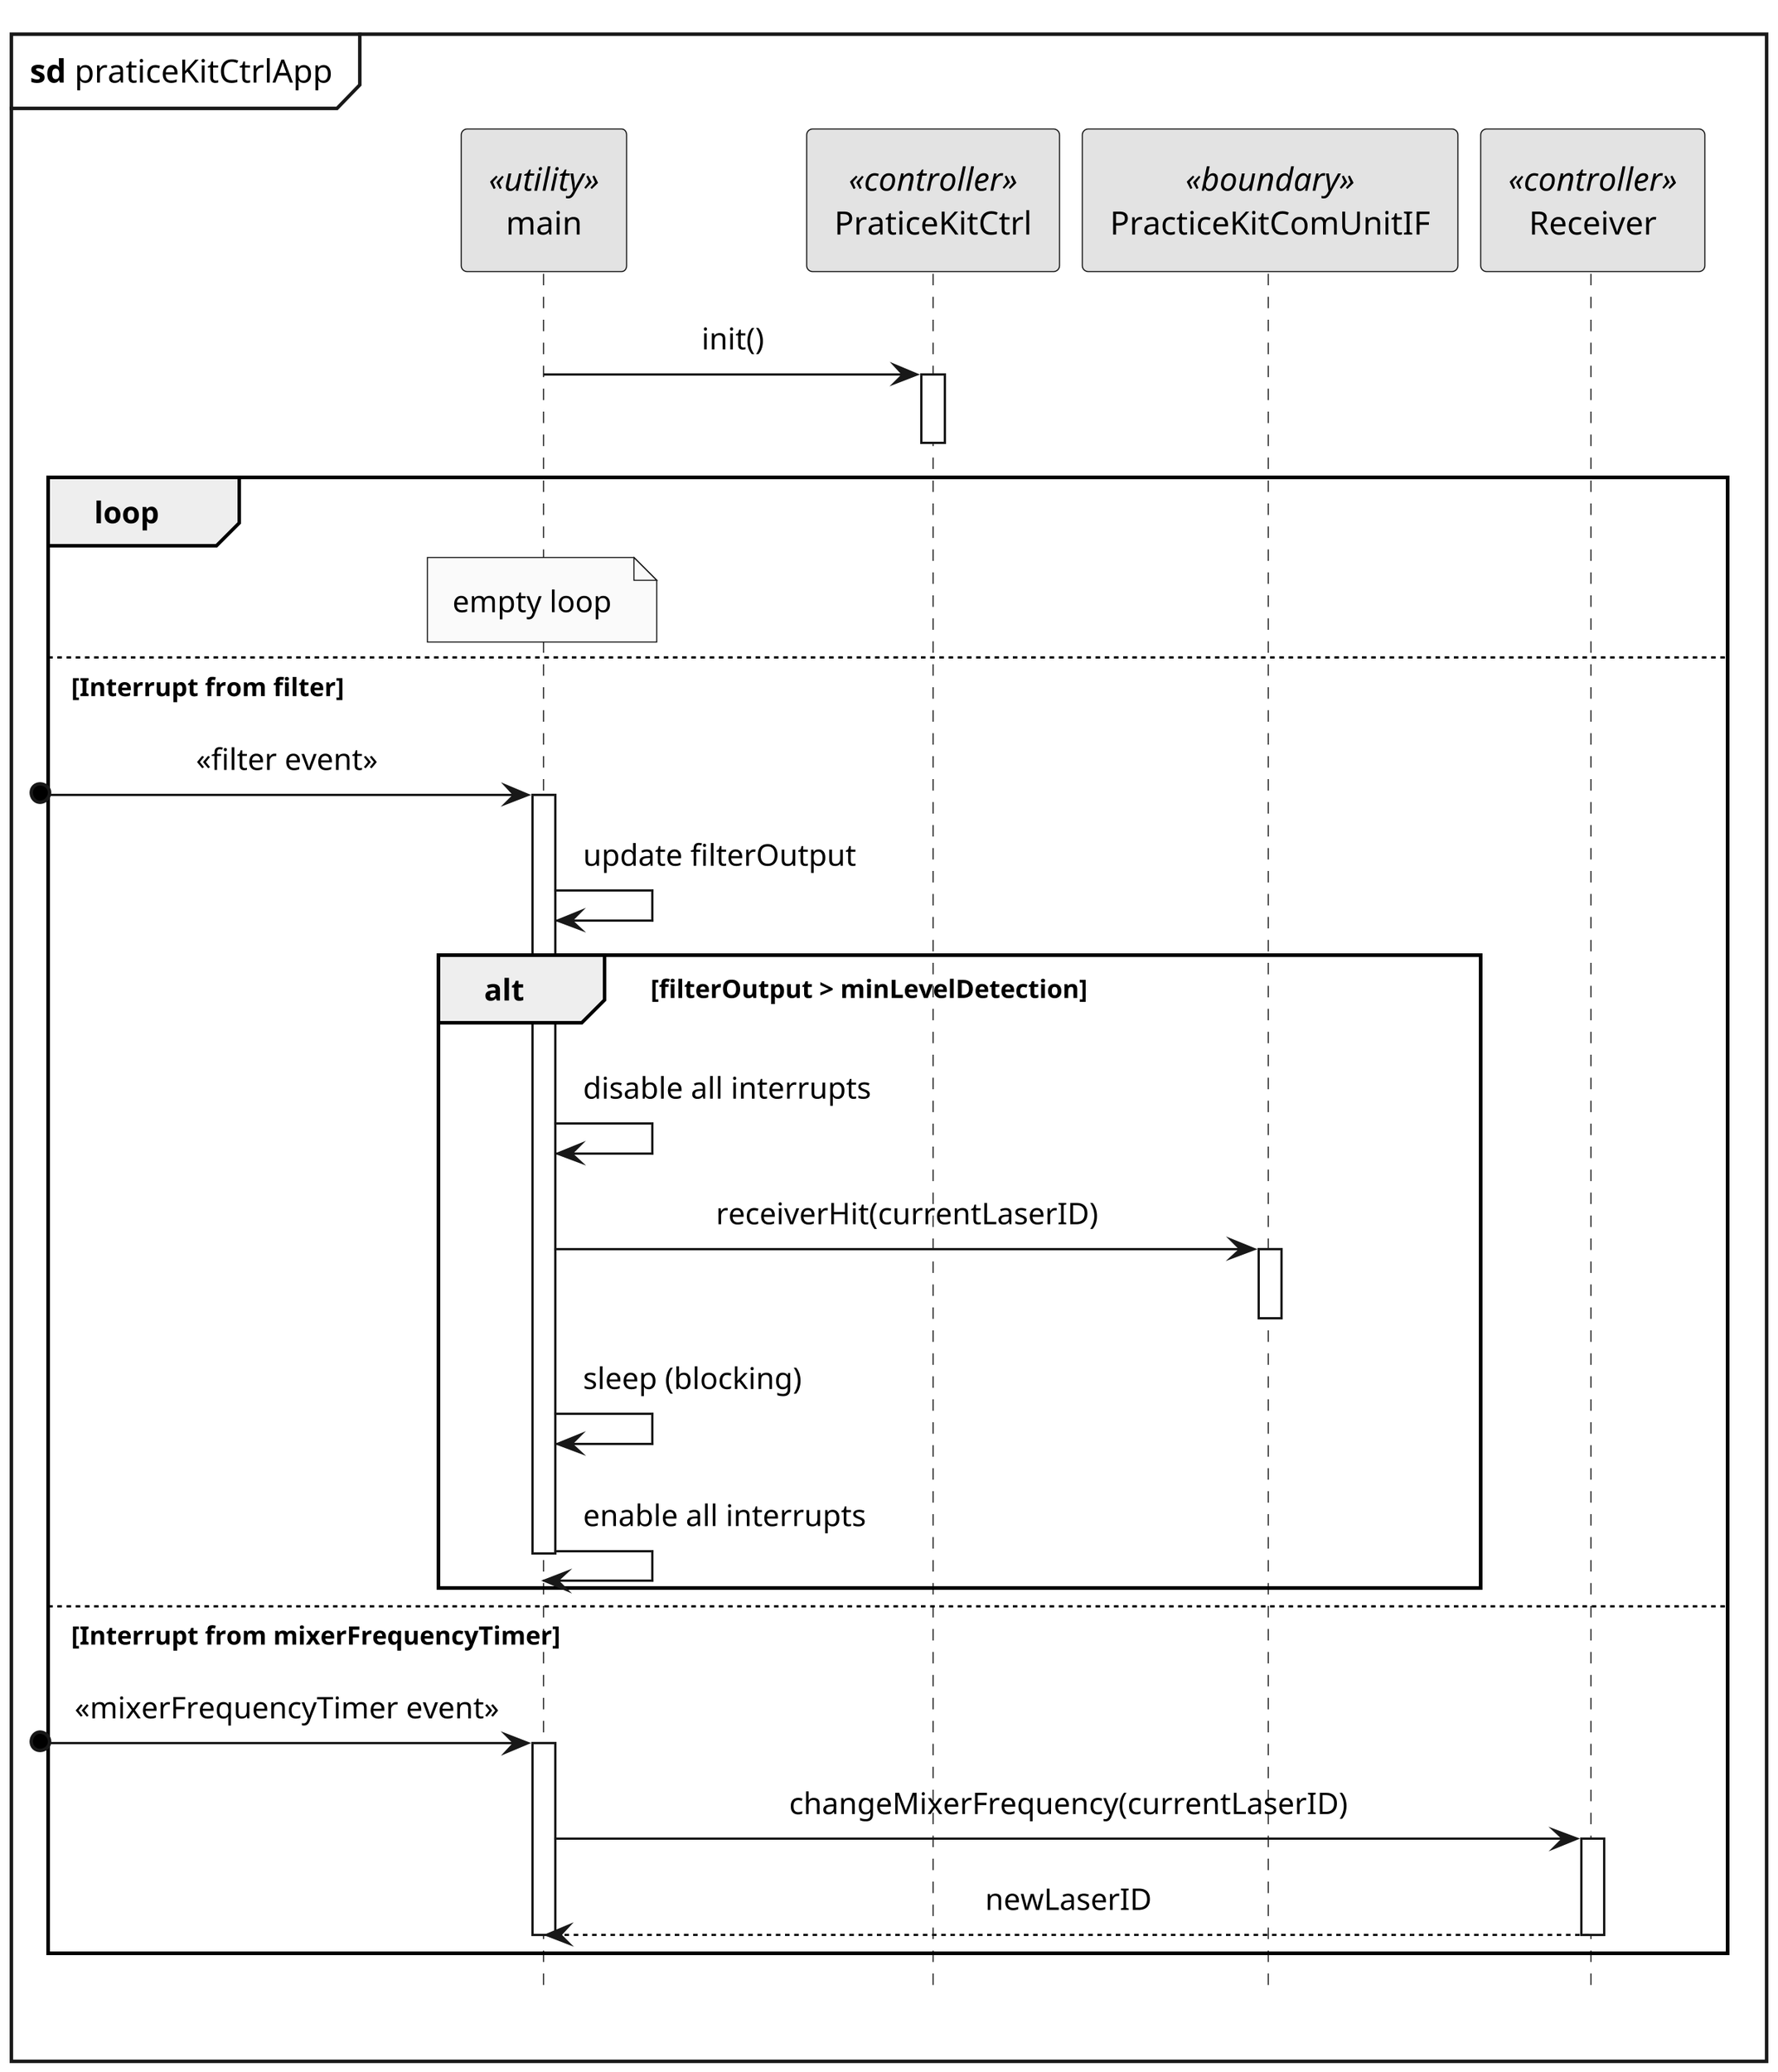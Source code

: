 @startuml practiceKitCtrlApp_sd

hide footbox

skinparam {
    monochrome true
    dpi 300
    padding 5
    sequenceMessageAlign center
    packageStyle frame
    shadowing false
    'backgroundColor transparent
}

mainframe **sd** praticeKitCtrlApp

participant main <<utility>>
participant PraticeKitCtrl <<controller>>
participant PracticeKitComUnitIF <<boundary>>
participant Receiver <<controller>>

main -> PraticeKitCtrl++: init()
deactivate PraticeKitCtrl

loop

    note over main : empty loop

    else Interrupt from filter
    [o-> main: <<filter event>>
    activate main

    main -> main: update filterOutput

    alt filterOutput > minLevelDetection
        main -> main: disable all interrupts
        main -> PracticeKitComUnitIF++: receiverHit(currentLaserID)
        deactivate PracticeKitComUnitIF
        main -> main: sleep (blocking)
        main -> main: enable all interrupts
        deactivate main
    end

    else Interrupt from mixerFrequencyTimer
    [o-> main: <<mixerFrequencyTimer event>>
    activate main
    main -> Receiver++: changeMixerFrequency(currentLaserID)
    return newLaserID
    deactivate main
    deactivate Receiver
end

@enduml
